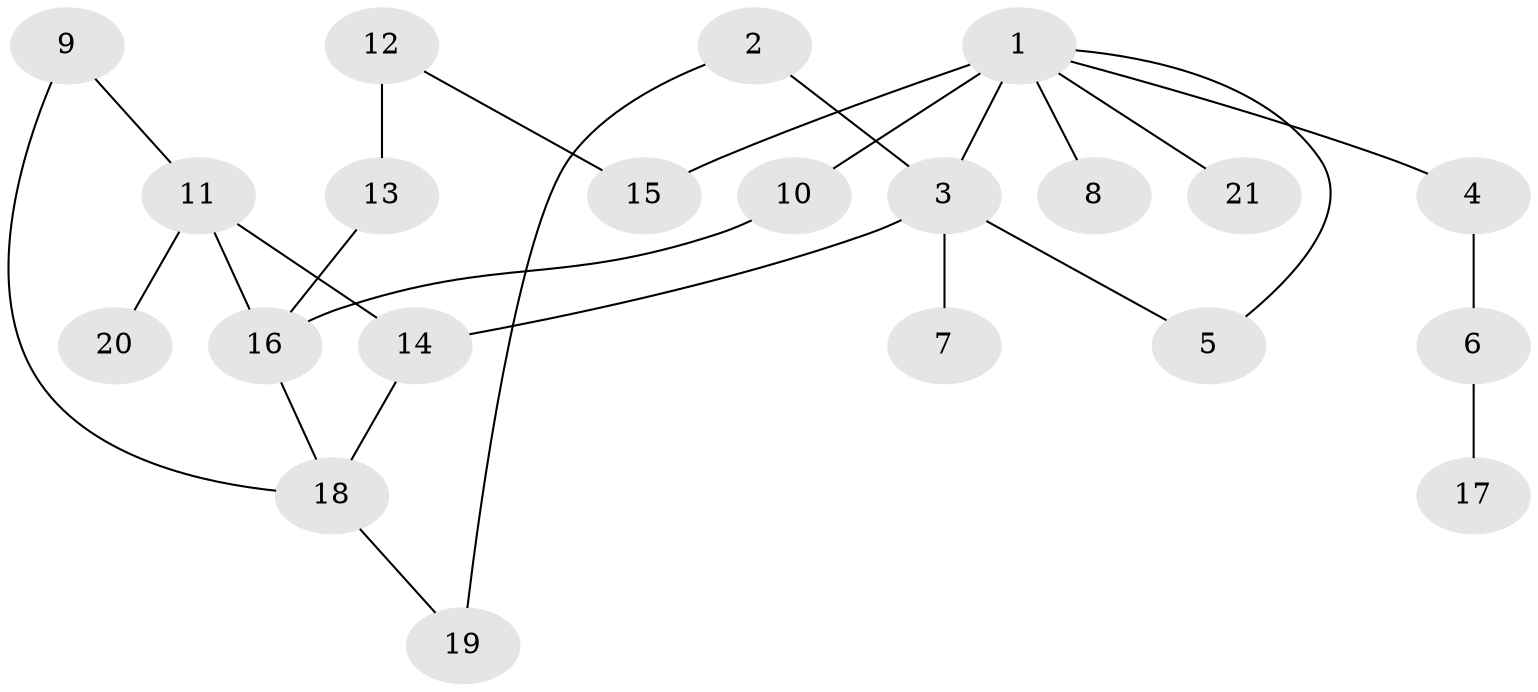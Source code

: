 // original degree distribution, {4: 0.09615384615384616, 6: 0.038461538461538464, 2: 0.40384615384615385, 5: 0.038461538461538464, 3: 0.1346153846153846, 1: 0.28846153846153844}
// Generated by graph-tools (version 1.1) at 2025/36/03/04/25 23:36:08]
// undirected, 21 vertices, 26 edges
graph export_dot {
  node [color=gray90,style=filled];
  1;
  2;
  3;
  4;
  5;
  6;
  7;
  8;
  9;
  10;
  11;
  12;
  13;
  14;
  15;
  16;
  17;
  18;
  19;
  20;
  21;
  1 -- 3 [weight=1.0];
  1 -- 4 [weight=1.0];
  1 -- 5 [weight=1.0];
  1 -- 8 [weight=1.0];
  1 -- 10 [weight=2.0];
  1 -- 15 [weight=1.0];
  1 -- 21 [weight=1.0];
  2 -- 3 [weight=1.0];
  2 -- 19 [weight=1.0];
  3 -- 5 [weight=1.0];
  3 -- 7 [weight=1.0];
  3 -- 14 [weight=1.0];
  4 -- 6 [weight=1.0];
  6 -- 17 [weight=1.0];
  9 -- 11 [weight=1.0];
  9 -- 18 [weight=1.0];
  10 -- 16 [weight=1.0];
  11 -- 14 [weight=1.0];
  11 -- 16 [weight=1.0];
  11 -- 20 [weight=1.0];
  12 -- 13 [weight=2.0];
  12 -- 15 [weight=1.0];
  13 -- 16 [weight=1.0];
  14 -- 18 [weight=1.0];
  16 -- 18 [weight=1.0];
  18 -- 19 [weight=1.0];
}
